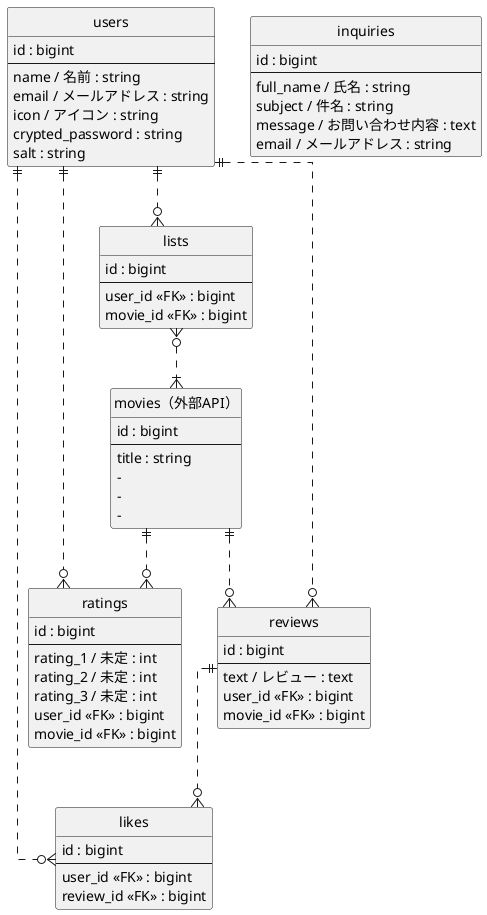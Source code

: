 @startuml

' hide the spot
hide circle

' avoid problems with angled crows feet
skinparam linetype ortho

entity "users" as users {
  id : bigint
  --
  name / 名前 : string
  email / メールアドレス : string
  icon / アイコン : string
  crypted_password : string
  salt : string
}

entity "ratings" as ratings {
  id : bigint
  --
  rating_1 / 未定 : int
  rating_2 / 未定 : int
  rating_3 / 未定 : int
  user_id <<FK>> : bigint
  movie_id <<FK>> : bigint
}

entity "reviews" as reviews {
  id : bigint
  --
  text / レビュー : text
  user_id <<FK>> : bigint
  movie_id <<FK>> : bigint
}

entity "likes" as likes {
  id : bigint
  --
  user_id <<FK>> : bigint
  review_id <<FK>> : bigint
}

entity "lists" as lists {
  id : bigint
  --
  user_id <<FK>> : bigint
  movie_id <<FK>> : bigint
}

entity "inquiries" as inquiries {
  id : bigint
  --
  full_name / 氏名 : string
  subject / 件名 : string
  message / お問い合わせ内容 : text
  email / メールアドレス : string
}

entity "movies（外部API）" as movies {
  id : bigint
  --
  title : string
  -
  -
  -
}

users ||..o{ ratings
users ||..o{ reviews
users ||..o{ likes
users ||..o{ lists
reviews ||..o{ likes
movies ||..o{ ratings
movies ||..o{ reviews
lists }o..|{ movies

@enduml